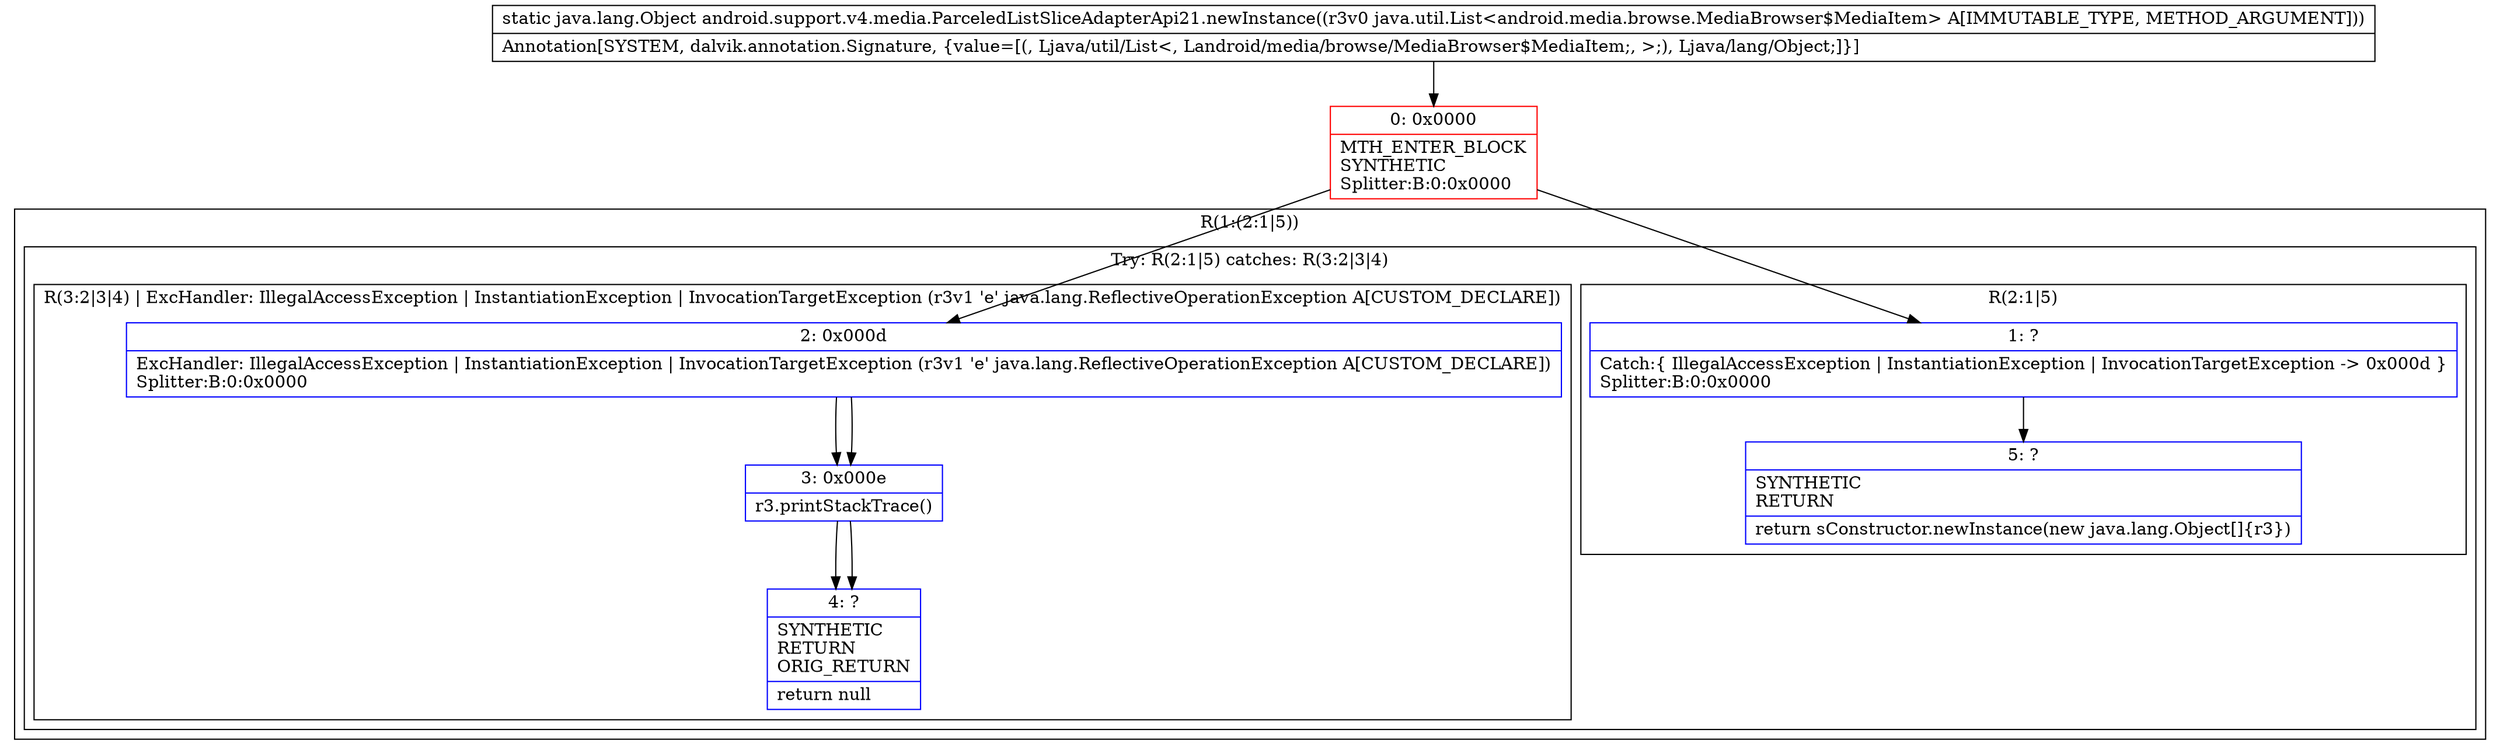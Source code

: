digraph "CFG forandroid.support.v4.media.ParceledListSliceAdapterApi21.newInstance(Ljava\/util\/List;)Ljava\/lang\/Object;" {
subgraph cluster_Region_714494977 {
label = "R(1:(2:1|5))";
node [shape=record,color=blue];
subgraph cluster_TryCatchRegion_1499261897 {
label = "Try: R(2:1|5) catches: R(3:2|3|4)";
node [shape=record,color=blue];
subgraph cluster_Region_1690042855 {
label = "R(2:1|5)";
node [shape=record,color=blue];
Node_1 [shape=record,label="{1\:\ ?|Catch:\{ IllegalAccessException \| InstantiationException \| InvocationTargetException \-\> 0x000d \}\lSplitter:B:0:0x0000\l}"];
Node_5 [shape=record,label="{5\:\ ?|SYNTHETIC\lRETURN\l|return sConstructor.newInstance(new java.lang.Object[]\{r3\})\l}"];
}
subgraph cluster_Region_1446861326 {
label = "R(3:2|3|4) | ExcHandler: IllegalAccessException \| InstantiationException \| InvocationTargetException (r3v1 'e' java.lang.ReflectiveOperationException A[CUSTOM_DECLARE])\l";
node [shape=record,color=blue];
Node_2 [shape=record,label="{2\:\ 0x000d|ExcHandler: IllegalAccessException \| InstantiationException \| InvocationTargetException (r3v1 'e' java.lang.ReflectiveOperationException A[CUSTOM_DECLARE])\lSplitter:B:0:0x0000\l}"];
Node_3 [shape=record,label="{3\:\ 0x000e|r3.printStackTrace()\l}"];
Node_4 [shape=record,label="{4\:\ ?|SYNTHETIC\lRETURN\lORIG_RETURN\l|return null\l}"];
}
}
}
subgraph cluster_Region_1446861326 {
label = "R(3:2|3|4) | ExcHandler: IllegalAccessException \| InstantiationException \| InvocationTargetException (r3v1 'e' java.lang.ReflectiveOperationException A[CUSTOM_DECLARE])\l";
node [shape=record,color=blue];
Node_2 [shape=record,label="{2\:\ 0x000d|ExcHandler: IllegalAccessException \| InstantiationException \| InvocationTargetException (r3v1 'e' java.lang.ReflectiveOperationException A[CUSTOM_DECLARE])\lSplitter:B:0:0x0000\l}"];
Node_3 [shape=record,label="{3\:\ 0x000e|r3.printStackTrace()\l}"];
Node_4 [shape=record,label="{4\:\ ?|SYNTHETIC\lRETURN\lORIG_RETURN\l|return null\l}"];
}
Node_0 [shape=record,color=red,label="{0\:\ 0x0000|MTH_ENTER_BLOCK\lSYNTHETIC\lSplitter:B:0:0x0000\l}"];
MethodNode[shape=record,label="{static java.lang.Object android.support.v4.media.ParceledListSliceAdapterApi21.newInstance((r3v0 java.util.List\<android.media.browse.MediaBrowser$MediaItem\> A[IMMUTABLE_TYPE, METHOD_ARGUMENT]))  | Annotation[SYSTEM, dalvik.annotation.Signature, \{value=[(, Ljava\/util\/List\<, Landroid\/media\/browse\/MediaBrowser$MediaItem;, \>;), Ljava\/lang\/Object;]\}]\l}"];
MethodNode -> Node_0;
Node_1 -> Node_5;
Node_2 -> Node_3;
Node_3 -> Node_4;
Node_2 -> Node_3;
Node_3 -> Node_4;
Node_0 -> Node_1;
Node_0 -> Node_2;
}

